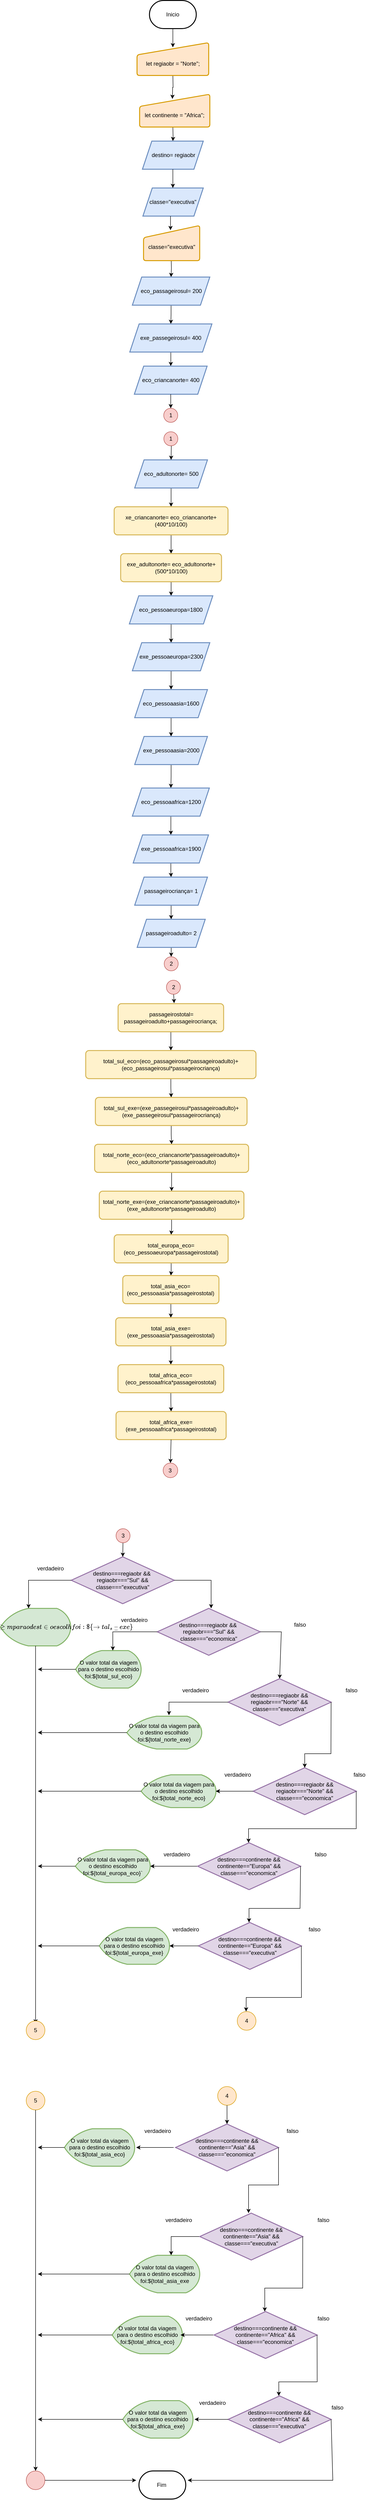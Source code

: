 <mxfile version="24.7.8" pages="2">
  <diagram name="Página-1" id="Q3eSvp01EAHDmlviO-K0">
    <mxGraphModel dx="978" dy="591" grid="1" gridSize="10" guides="1" tooltips="1" connect="1" arrows="1" fold="1" page="1" pageScale="1" pageWidth="827" pageHeight="1169" math="0" shadow="0">
      <root>
        <mxCell id="0" />
        <mxCell id="1" parent="0" />
        <mxCell id="zz0z5hb-NqMB_PEZiXnN-1" value="Inicio" style="strokeWidth=2;html=1;shape=mxgraph.flowchart.terminator;whiteSpace=wrap;" parent="1" vertex="1">
          <mxGeometry x="348.29" y="260" width="100" height="60" as="geometry" />
        </mxCell>
        <mxCell id="zz0z5hb-NqMB_PEZiXnN-4" value="" style="edgeStyle=orthogonalEdgeStyle;rounded=0;orthogonalLoop=1;jettySize=auto;html=1;exitX=0.5;exitY=1;exitDx=0;exitDy=0;" parent="1" edge="1">
          <mxGeometry relative="1" as="geometry">
            <mxPoint x="398.29" y="420" as="sourcePoint" />
            <mxPoint x="397.29" y="470" as="targetPoint" />
          </mxGeometry>
        </mxCell>
        <mxCell id="zz0z5hb-NqMB_PEZiXnN-6" value="" style="edgeStyle=orthogonalEdgeStyle;rounded=0;orthogonalLoop=1;jettySize=auto;html=1;" parent="1" target="zz0z5hb-NqMB_PEZiXnN-5" edge="1">
          <mxGeometry relative="1" as="geometry">
            <mxPoint x="398.29" y="530" as="sourcePoint" />
          </mxGeometry>
        </mxCell>
        <mxCell id="zz0z5hb-NqMB_PEZiXnN-5" value="&amp;nbsp;destino= regiaobr" style="shape=parallelogram;perimeter=parallelogramPerimeter;whiteSpace=wrap;html=1;fixedSize=1;strokeWidth=2;rounded=0;arcSize=12;fillColor=#dae8fc;strokeColor=#6c8ebf;" parent="1" vertex="1">
          <mxGeometry x="333.29" y="560" width="130" height="60" as="geometry" />
        </mxCell>
        <mxCell id="zz0z5hb-NqMB_PEZiXnN-11" value="classe=&quot;executiva&quot;" style="shape=parallelogram;perimeter=parallelogramPerimeter;whiteSpace=wrap;html=1;fixedSize=1;strokeWidth=2;rounded=0;arcSize=12;fillColor=#dae8fc;strokeColor=#6c8ebf;" parent="1" vertex="1">
          <mxGeometry x="334.29" y="660" width="129" height="60" as="geometry" />
        </mxCell>
        <mxCell id="zz0z5hb-NqMB_PEZiXnN-23" value="" style="edgeStyle=orthogonalEdgeStyle;rounded=0;orthogonalLoop=1;jettySize=auto;html=1;" parent="1" target="zz0z5hb-NqMB_PEZiXnN-22" edge="1">
          <mxGeometry relative="1" as="geometry">
            <mxPoint x="394.667" y="810" as="sourcePoint" />
          </mxGeometry>
        </mxCell>
        <mxCell id="zz0z5hb-NqMB_PEZiXnN-15" value="" style="endArrow=classic;html=1;rounded=0;exitX=0.5;exitY=1;exitDx=0;exitDy=0;" parent="1" source="zz0z5hb-NqMB_PEZiXnN-5" edge="1">
          <mxGeometry width="50" height="50" relative="1" as="geometry">
            <mxPoint x="388.29" y="668" as="sourcePoint" />
            <mxPoint x="398.29" y="660" as="targetPoint" />
          </mxGeometry>
        </mxCell>
        <mxCell id="zz0z5hb-NqMB_PEZiXnN-16" value="" style="endArrow=classic;html=1;rounded=0;exitX=0.457;exitY=1;exitDx=0;exitDy=0;exitPerimeter=0;" parent="1" source="zz0z5hb-NqMB_PEZiXnN-11" edge="1">
          <mxGeometry width="50" height="50" relative="1" as="geometry">
            <mxPoint x="383.29" y="770" as="sourcePoint" />
            <mxPoint x="393.29" y="750" as="targetPoint" />
          </mxGeometry>
        </mxCell>
        <mxCell id="zz0z5hb-NqMB_PEZiXnN-21" value="" style="endArrow=classic;html=1;rounded=0;exitX=0.5;exitY=1;exitDx=0;exitDy=0;exitPerimeter=0;entryX=0.5;entryY=0;entryDx=0;entryDy=0;" parent="1" source="zz0z5hb-NqMB_PEZiXnN-1" edge="1">
          <mxGeometry width="50" height="50" relative="1" as="geometry">
            <mxPoint x="373.29" y="300" as="sourcePoint" />
            <mxPoint x="398.29" y="360" as="targetPoint" />
          </mxGeometry>
        </mxCell>
        <mxCell id="zz0z5hb-NqMB_PEZiXnN-25" value="" style="edgeStyle=orthogonalEdgeStyle;rounded=0;orthogonalLoop=1;jettySize=auto;html=1;" parent="1" source="zz0z5hb-NqMB_PEZiXnN-22" target="zz0z5hb-NqMB_PEZiXnN-24" edge="1">
          <mxGeometry relative="1" as="geometry" />
        </mxCell>
        <mxCell id="zz0z5hb-NqMB_PEZiXnN-22" value="eco_passageirosul= 200" style="shape=parallelogram;perimeter=parallelogramPerimeter;whiteSpace=wrap;html=1;fixedSize=1;strokeWidth=2;rounded=0;arcSize=12;fillColor=#dae8fc;strokeColor=#6c8ebf;" parent="1" vertex="1">
          <mxGeometry x="311.74" y="850" width="165.5" height="60" as="geometry" />
        </mxCell>
        <mxCell id="zz0z5hb-NqMB_PEZiXnN-27" value="" style="edgeStyle=orthogonalEdgeStyle;rounded=0;orthogonalLoop=1;jettySize=auto;html=1;" parent="1" source="zz0z5hb-NqMB_PEZiXnN-24" target="zz0z5hb-NqMB_PEZiXnN-26" edge="1">
          <mxGeometry relative="1" as="geometry" />
        </mxCell>
        <mxCell id="zz0z5hb-NqMB_PEZiXnN-24" value="exe_passegeirosul= 400" style="shape=parallelogram;perimeter=parallelogramPerimeter;whiteSpace=wrap;html=1;fixedSize=1;strokeWidth=2;rounded=0;arcSize=12;fillColor=#dae8fc;strokeColor=#6c8ebf;" parent="1" vertex="1">
          <mxGeometry x="306.24" y="950" width="175.5" height="60" as="geometry" />
        </mxCell>
        <mxCell id="zz0z5hb-NqMB_PEZiXnN-26" value="eco_criancanorte= 400" style="shape=parallelogram;perimeter=parallelogramPerimeter;whiteSpace=wrap;html=1;fixedSize=1;strokeWidth=2;rounded=0;arcSize=12;fillColor=#dae8fc;strokeColor=#6c8ebf;" parent="1" vertex="1">
          <mxGeometry x="316" y="1040" width="155.5" height="60" as="geometry" />
        </mxCell>
        <mxCell id="zz0z5hb-NqMB_PEZiXnN-36" value="" style="edgeStyle=orthogonalEdgeStyle;rounded=0;orthogonalLoop=1;jettySize=auto;html=1;" parent="1" source="zz0z5hb-NqMB_PEZiXnN-28" target="zz0z5hb-NqMB_PEZiXnN-35" edge="1">
          <mxGeometry relative="1" as="geometry" />
        </mxCell>
        <mxCell id="zz0z5hb-NqMB_PEZiXnN-28" value="eco_adultonorte= 500" style="shape=parallelogram;perimeter=parallelogramPerimeter;whiteSpace=wrap;html=1;fixedSize=1;strokeWidth=2;rounded=0;arcSize=12;fillColor=#dae8fc;strokeColor=#6c8ebf;" parent="1" vertex="1">
          <mxGeometry x="316.75" y="1240" width="155.5" height="60" as="geometry" />
        </mxCell>
        <mxCell id="zz0z5hb-NqMB_PEZiXnN-38" value="" style="edgeStyle=orthogonalEdgeStyle;rounded=0;orthogonalLoop=1;jettySize=auto;html=1;" parent="1" source="zz0z5hb-NqMB_PEZiXnN-35" target="zz0z5hb-NqMB_PEZiXnN-37" edge="1">
          <mxGeometry relative="1" as="geometry" />
        </mxCell>
        <mxCell id="zz0z5hb-NqMB_PEZiXnN-35" value="xe_criancanorte= eco_criancanorte+(400*10/100)" style="rounded=1;whiteSpace=wrap;html=1;strokeWidth=2;arcSize=12;fillColor=#fff2cc;strokeColor=#d6b656;" parent="1" vertex="1">
          <mxGeometry x="272.88" y="1340" width="243.25" height="60" as="geometry" />
        </mxCell>
        <mxCell id="zz0z5hb-NqMB_PEZiXnN-40" value="" style="edgeStyle=orthogonalEdgeStyle;rounded=0;orthogonalLoop=1;jettySize=auto;html=1;" parent="1" source="zz0z5hb-NqMB_PEZiXnN-37" target="zz0z5hb-NqMB_PEZiXnN-39" edge="1">
          <mxGeometry relative="1" as="geometry" />
        </mxCell>
        <mxCell id="zz0z5hb-NqMB_PEZiXnN-37" value="exe_adultonorte= eco_adultonorte+(500*10/100)" style="rounded=1;whiteSpace=wrap;html=1;fillColor=#fff2cc;strokeColor=#d6b656;strokeWidth=2;arcSize=12;" parent="1" vertex="1">
          <mxGeometry x="286.76" y="1440" width="215.5" height="60" as="geometry" />
        </mxCell>
        <mxCell id="zz0z5hb-NqMB_PEZiXnN-44" value="" style="edgeStyle=orthogonalEdgeStyle;rounded=0;orthogonalLoop=1;jettySize=auto;html=1;" parent="1" source="zz0z5hb-NqMB_PEZiXnN-39" target="zz0z5hb-NqMB_PEZiXnN-43" edge="1">
          <mxGeometry relative="1" as="geometry" />
        </mxCell>
        <mxCell id="zz0z5hb-NqMB_PEZiXnN-39" value="eco_pessoaeuropa=1800" style="shape=parallelogram;perimeter=parallelogramPerimeter;whiteSpace=wrap;html=1;fixedSize=1;rounded=0;strokeWidth=2;arcSize=12;fillColor=#dae8fc;strokeColor=#6c8ebf;" parent="1" vertex="1">
          <mxGeometry x="305.38" y="1530" width="178.25" height="60" as="geometry" />
        </mxCell>
        <mxCell id="zz0z5hb-NqMB_PEZiXnN-46" value="" style="edgeStyle=orthogonalEdgeStyle;rounded=0;orthogonalLoop=1;jettySize=auto;html=1;" parent="1" source="zz0z5hb-NqMB_PEZiXnN-43" target="zz0z5hb-NqMB_PEZiXnN-45" edge="1">
          <mxGeometry relative="1" as="geometry" />
        </mxCell>
        <mxCell id="zz0z5hb-NqMB_PEZiXnN-43" value="exe_pessoaeuropa=2300" style="shape=parallelogram;perimeter=parallelogramPerimeter;whiteSpace=wrap;html=1;fixedSize=1;rounded=0;strokeWidth=2;arcSize=12;fillColor=#dae8fc;strokeColor=#6c8ebf;" parent="1" vertex="1">
          <mxGeometry x="311.75" y="1630" width="165.5" height="60" as="geometry" />
        </mxCell>
        <mxCell id="zz0z5hb-NqMB_PEZiXnN-48" value="" style="edgeStyle=orthogonalEdgeStyle;rounded=0;orthogonalLoop=1;jettySize=auto;html=1;" parent="1" source="zz0z5hb-NqMB_PEZiXnN-45" target="zz0z5hb-NqMB_PEZiXnN-47" edge="1">
          <mxGeometry relative="1" as="geometry" />
        </mxCell>
        <mxCell id="zz0z5hb-NqMB_PEZiXnN-45" value="eco_pessoaasia=1600" style="shape=parallelogram;perimeter=parallelogramPerimeter;whiteSpace=wrap;html=1;fixedSize=1;rounded=0;strokeWidth=2;arcSize=12;fillColor=#dae8fc;strokeColor=#6c8ebf;" parent="1" vertex="1">
          <mxGeometry x="316.76" y="1730" width="155.49" height="60" as="geometry" />
        </mxCell>
        <mxCell id="zz0z5hb-NqMB_PEZiXnN-50" value="" style="edgeStyle=orthogonalEdgeStyle;rounded=0;orthogonalLoop=1;jettySize=auto;html=1;" parent="1" source="zz0z5hb-NqMB_PEZiXnN-47" target="zz0z5hb-NqMB_PEZiXnN-49" edge="1">
          <mxGeometry relative="1" as="geometry" />
        </mxCell>
        <mxCell id="zz0z5hb-NqMB_PEZiXnN-47" value="exe_pessoaasia=2000" style="shape=parallelogram;perimeter=parallelogramPerimeter;whiteSpace=wrap;html=1;fixedSize=1;rounded=0;strokeWidth=2;arcSize=12;fillColor=#dae8fc;strokeColor=#6c8ebf;" parent="1" vertex="1">
          <mxGeometry x="316.75" y="1830" width="155.5" height="60" as="geometry" />
        </mxCell>
        <mxCell id="zz0z5hb-NqMB_PEZiXnN-52" value="" style="edgeStyle=orthogonalEdgeStyle;rounded=0;orthogonalLoop=1;jettySize=auto;html=1;" parent="1" source="zz0z5hb-NqMB_PEZiXnN-49" target="zz0z5hb-NqMB_PEZiXnN-51" edge="1">
          <mxGeometry relative="1" as="geometry" />
        </mxCell>
        <mxCell id="zz0z5hb-NqMB_PEZiXnN-49" value="eco_pessoaafrica=1200" style="shape=parallelogram;perimeter=parallelogramPerimeter;whiteSpace=wrap;html=1;fixedSize=1;rounded=0;strokeWidth=2;arcSize=12;fillColor=#dae8fc;strokeColor=#6c8ebf;" parent="1" vertex="1">
          <mxGeometry x="311.75" y="1940" width="164.5" height="60" as="geometry" />
        </mxCell>
        <mxCell id="zz0z5hb-NqMB_PEZiXnN-54" value="" style="edgeStyle=orthogonalEdgeStyle;rounded=0;orthogonalLoop=1;jettySize=auto;html=1;" parent="1" source="zz0z5hb-NqMB_PEZiXnN-51" target="zz0z5hb-NqMB_PEZiXnN-53" edge="1">
          <mxGeometry relative="1" as="geometry" />
        </mxCell>
        <mxCell id="zz0z5hb-NqMB_PEZiXnN-51" value="exe_pessoaafrica=1900" style="shape=parallelogram;perimeter=parallelogramPerimeter;whiteSpace=wrap;html=1;fixedSize=1;rounded=0;strokeWidth=2;arcSize=12;fillColor=#dae8fc;strokeColor=#6c8ebf;" parent="1" vertex="1">
          <mxGeometry x="313.5" y="2040" width="161" height="60" as="geometry" />
        </mxCell>
        <mxCell id="zz0z5hb-NqMB_PEZiXnN-56" value="" style="edgeStyle=orthogonalEdgeStyle;rounded=0;orthogonalLoop=1;jettySize=auto;html=1;" parent="1" source="zz0z5hb-NqMB_PEZiXnN-53" target="zz0z5hb-NqMB_PEZiXnN-55" edge="1">
          <mxGeometry relative="1" as="geometry" />
        </mxCell>
        <mxCell id="zz0z5hb-NqMB_PEZiXnN-53" value="passageirocriança= 1" style="shape=parallelogram;perimeter=parallelogramPerimeter;whiteSpace=wrap;html=1;fixedSize=1;rounded=0;strokeWidth=2;arcSize=12;fillColor=#dae8fc;strokeColor=#6c8ebf;" parent="1" vertex="1">
          <mxGeometry x="316.75" y="2130" width="155.49" height="60" as="geometry" />
        </mxCell>
        <mxCell id="zz0z5hb-NqMB_PEZiXnN-60" value="" style="edgeStyle=orthogonalEdgeStyle;rounded=0;orthogonalLoop=1;jettySize=auto;html=1;" parent="1" source="zz0z5hb-NqMB_PEZiXnN-55" edge="1">
          <mxGeometry relative="1" as="geometry">
            <mxPoint x="394" y="2300" as="targetPoint" />
          </mxGeometry>
        </mxCell>
        <mxCell id="zz0z5hb-NqMB_PEZiXnN-55" value="passageiroadulto= 2" style="shape=parallelogram;perimeter=parallelogramPerimeter;whiteSpace=wrap;html=1;fixedSize=1;rounded=0;strokeWidth=2;arcSize=12;fillColor=#dae8fc;strokeColor=#6c8ebf;" parent="1" vertex="1">
          <mxGeometry x="322" y="2220" width="145.51" height="60" as="geometry" />
        </mxCell>
        <mxCell id="zz0z5hb-NqMB_PEZiXnN-64" value="" style="edgeStyle=orthogonalEdgeStyle;rounded=0;orthogonalLoop=1;jettySize=auto;html=1;" parent="1" source="zz0z5hb-NqMB_PEZiXnN-59" target="zz0z5hb-NqMB_PEZiXnN-63" edge="1">
          <mxGeometry relative="1" as="geometry" />
        </mxCell>
        <mxCell id="zz0z5hb-NqMB_PEZiXnN-59" value="&amp;nbsp;passageirostotal= passageiroadulto+passageirocriança;" style="rounded=1;whiteSpace=wrap;html=1;strokeWidth=2;arcSize=12;fillColor=#fff2cc;strokeColor=#d6b656;" parent="1" vertex="1">
          <mxGeometry x="281.26" y="2400" width="225.49" height="60" as="geometry" />
        </mxCell>
        <mxCell id="zz0z5hb-NqMB_PEZiXnN-66" value="" style="edgeStyle=orthogonalEdgeStyle;rounded=0;orthogonalLoop=1;jettySize=auto;html=1;" parent="1" source="zz0z5hb-NqMB_PEZiXnN-63" target="zz0z5hb-NqMB_PEZiXnN-65" edge="1">
          <mxGeometry relative="1" as="geometry" />
        </mxCell>
        <mxCell id="zz0z5hb-NqMB_PEZiXnN-63" value="total_sul_eco=(eco_passageirosul*passageiroadulto)+(eco_passageirosul*passageirocriança)" style="rounded=1;whiteSpace=wrap;html=1;fillColor=#fff2cc;strokeColor=#d6b656;strokeWidth=2;arcSize=12;" parent="1" vertex="1">
          <mxGeometry x="212.12" y="2500" width="363.76" height="60" as="geometry" />
        </mxCell>
        <mxCell id="zz0z5hb-NqMB_PEZiXnN-68" value="" style="edgeStyle=orthogonalEdgeStyle;rounded=0;orthogonalLoop=1;jettySize=auto;html=1;" parent="1" source="zz0z5hb-NqMB_PEZiXnN-65" target="zz0z5hb-NqMB_PEZiXnN-67" edge="1">
          <mxGeometry relative="1" as="geometry" />
        </mxCell>
        <mxCell id="zz0z5hb-NqMB_PEZiXnN-65" value="total_sul_exe=(exe_passegeirosul*passageiroadulto)+(exe_passegeirosul*passageirocriança)" style="rounded=1;whiteSpace=wrap;html=1;fillColor=#fff2cc;strokeColor=#d6b656;strokeWidth=2;arcSize=12;" parent="1" vertex="1">
          <mxGeometry x="232.75" y="2600" width="324.01" height="60" as="geometry" />
        </mxCell>
        <mxCell id="zz0z5hb-NqMB_PEZiXnN-70" value="" style="edgeStyle=orthogonalEdgeStyle;rounded=0;orthogonalLoop=1;jettySize=auto;html=1;" parent="1" source="zz0z5hb-NqMB_PEZiXnN-67" target="zz0z5hb-NqMB_PEZiXnN-69" edge="1">
          <mxGeometry relative="1" as="geometry" />
        </mxCell>
        <mxCell id="zz0z5hb-NqMB_PEZiXnN-67" value="total_norte_eco=(eco_criancanorte*passageiroadulto)+(eco_adultonorte*passageiroadulto)" style="rounded=1;whiteSpace=wrap;html=1;fillColor=#fff2cc;strokeColor=#d6b656;strokeWidth=2;arcSize=12;" parent="1" vertex="1">
          <mxGeometry x="231.13" y="2700" width="329.01" height="60" as="geometry" />
        </mxCell>
        <mxCell id="zz0z5hb-NqMB_PEZiXnN-72" value="" style="edgeStyle=orthogonalEdgeStyle;rounded=0;orthogonalLoop=1;jettySize=auto;html=1;" parent="1" source="zz0z5hb-NqMB_PEZiXnN-69" target="zz0z5hb-NqMB_PEZiXnN-71" edge="1">
          <mxGeometry relative="1" as="geometry" />
        </mxCell>
        <mxCell id="zz0z5hb-NqMB_PEZiXnN-69" value="total_norte_exe=(exe_criancanorte*passageiroadulto)+(exe_adultonorte*passageiroadulto)" style="rounded=1;whiteSpace=wrap;html=1;fillColor=#fff2cc;strokeColor=#d6b656;strokeWidth=2;arcSize=12;" parent="1" vertex="1">
          <mxGeometry x="241.13" y="2800" width="309.01" height="60" as="geometry" />
        </mxCell>
        <mxCell id="zz0z5hb-NqMB_PEZiXnN-74" value="" style="edgeStyle=orthogonalEdgeStyle;rounded=0;orthogonalLoop=1;jettySize=auto;html=1;" parent="1" source="zz0z5hb-NqMB_PEZiXnN-71" target="zz0z5hb-NqMB_PEZiXnN-73" edge="1">
          <mxGeometry relative="1" as="geometry" />
        </mxCell>
        <mxCell id="zz0z5hb-NqMB_PEZiXnN-71" value="total_europa_eco=(eco_pessoaeuropa*passageirostotal)" style="rounded=1;whiteSpace=wrap;html=1;fillColor=#fff2cc;strokeColor=#d6b656;strokeWidth=2;arcSize=12;" parent="1" vertex="1">
          <mxGeometry x="272.88" y="2893" width="243.49" height="60" as="geometry" />
        </mxCell>
        <mxCell id="zz0z5hb-NqMB_PEZiXnN-76" value="" style="edgeStyle=orthogonalEdgeStyle;rounded=0;orthogonalLoop=1;jettySize=auto;html=1;" parent="1" source="zz0z5hb-NqMB_PEZiXnN-73" target="zz0z5hb-NqMB_PEZiXnN-75" edge="1">
          <mxGeometry relative="1" as="geometry" />
        </mxCell>
        <mxCell id="zz0z5hb-NqMB_PEZiXnN-73" value="total_asia_eco=(eco_pessoaasia*passageirostotal)" style="rounded=1;whiteSpace=wrap;html=1;fillColor=#fff2cc;strokeColor=#d6b656;strokeWidth=2;arcSize=12;" parent="1" vertex="1">
          <mxGeometry x="291.25" y="2980" width="205.49" height="60" as="geometry" />
        </mxCell>
        <mxCell id="zz0z5hb-NqMB_PEZiXnN-78" value="" style="edgeStyle=orthogonalEdgeStyle;rounded=0;orthogonalLoop=1;jettySize=auto;html=1;" parent="1" source="zz0z5hb-NqMB_PEZiXnN-75" target="zz0z5hb-NqMB_PEZiXnN-77" edge="1">
          <mxGeometry relative="1" as="geometry" />
        </mxCell>
        <mxCell id="zz0z5hb-NqMB_PEZiXnN-75" value="total_asia_exe=(exe_pessoaasia*passageirostotal)" style="rounded=1;whiteSpace=wrap;html=1;fillColor=#fff2cc;strokeColor=#d6b656;strokeWidth=2;arcSize=12;" parent="1" vertex="1">
          <mxGeometry x="276.24" y="3070" width="235.51" height="60" as="geometry" />
        </mxCell>
        <mxCell id="zz0z5hb-NqMB_PEZiXnN-80" value="" style="edgeStyle=orthogonalEdgeStyle;rounded=0;orthogonalLoop=1;jettySize=auto;html=1;" parent="1" source="zz0z5hb-NqMB_PEZiXnN-77" target="zz0z5hb-NqMB_PEZiXnN-79" edge="1">
          <mxGeometry relative="1" as="geometry" />
        </mxCell>
        <mxCell id="zz0z5hb-NqMB_PEZiXnN-77" value="total_africa_eco=(eco_pessoaafrica*passageirostotal)" style="rounded=1;whiteSpace=wrap;html=1;fillColor=#fff2cc;strokeColor=#d6b656;strokeWidth=2;arcSize=12;" parent="1" vertex="1">
          <mxGeometry x="280.99" y="3170" width="226.01" height="60" as="geometry" />
        </mxCell>
        <mxCell id="zz0z5hb-NqMB_PEZiXnN-79" value="total_africa_exe=(exe_pessoaafrica*passageirostotal)" style="rounded=1;whiteSpace=wrap;html=1;fillColor=#fff2cc;strokeColor=#d6b656;strokeWidth=2;arcSize=12;" parent="1" vertex="1">
          <mxGeometry x="276.87" y="3270" width="235.25" height="60" as="geometry" />
        </mxCell>
        <mxCell id="zz0z5hb-NqMB_PEZiXnN-81" value="destino===regiaobr &amp;amp;&amp;amp;&amp;nbsp; regiaobr===&quot;Sul&quot; &amp;amp;&amp;amp; classe===&quot;executiva&quot;" style="strokeWidth=2;html=1;shape=mxgraph.flowchart.decision;whiteSpace=wrap;fillColor=#e1d5e7;strokeColor=#9673a6;" parent="1" vertex="1">
          <mxGeometry x="181.24" y="3580" width="220" height="100" as="geometry" />
        </mxCell>
        <mxCell id="zz0z5hb-NqMB_PEZiXnN-84" value="destino===regiaobr &amp;amp;&amp;amp;&amp;nbsp; regiaobr===&quot;Sul&quot; &amp;amp;&amp;amp; classe===&quot;economica&quot;" style="strokeWidth=2;html=1;shape=mxgraph.flowchart.decision;whiteSpace=wrap;fillColor=#e1d5e7;strokeColor=#9673a6;" parent="1" vertex="1">
          <mxGeometry x="365" y="3690" width="220" height="100" as="geometry" />
        </mxCell>
        <mxCell id="zz0z5hb-NqMB_PEZiXnN-88" value="destino===continente &amp;amp;&amp;amp; continente==&quot;Europa&quot; &amp;amp;&amp;amp; classe===&quot;economica&quot;" style="strokeWidth=2;html=1;shape=mxgraph.flowchart.decision;whiteSpace=wrap;fillColor=#e1d5e7;strokeColor=#9673a6;shadow=0;" parent="1" vertex="1">
          <mxGeometry x="451.13" y="4190" width="220" height="100" as="geometry" />
        </mxCell>
        <mxCell id="zz0z5hb-NqMB_PEZiXnN-89" value="destino===continente &amp;amp;&amp;amp; continente==&quot;Europa&quot; &amp;amp;&amp;amp; classe===&quot;executiva&quot;" style="strokeWidth=2;html=1;shape=mxgraph.flowchart.decision;whiteSpace=wrap;fillColor=#e1d5e7;strokeColor=#9673a6;" parent="1" vertex="1">
          <mxGeometry x="452.75" y="4360" width="220" height="100" as="geometry" />
        </mxCell>
        <mxCell id="zz0z5hb-NqMB_PEZiXnN-90" value="destino===continente &amp;amp;&amp;amp; continente==&quot;Asia&quot; &amp;amp;&amp;amp; classe===&quot;executiva&quot;" style="strokeWidth=2;html=1;shape=mxgraph.flowchart.decision;whiteSpace=wrap;fillColor=#e1d5e7;strokeColor=#9673a6;" parent="1" vertex="1">
          <mxGeometry x="455.75" y="4980" width="220" height="100" as="geometry" />
        </mxCell>
        <mxCell id="zz0z5hb-NqMB_PEZiXnN-93" value="destino===continente &amp;amp;&amp;amp; continente==&quot;Africa&quot; &amp;amp;&amp;amp; classe===&quot;executiva&quot;" style="strokeWidth=2;html=1;shape=mxgraph.flowchart.decision;whiteSpace=wrap;fillColor=#e1d5e7;strokeColor=#9673a6;" parent="1" vertex="1">
          <mxGeometry x="516.37" y="5370" width="220" height="100" as="geometry" />
        </mxCell>
        <mxCell id="zz0z5hb-NqMB_PEZiXnN-94" value="destino===continente &amp;amp;&amp;amp; continente==&quot;Africa&quot; &amp;amp;&amp;amp; classe===&quot;economica&quot;" style="strokeWidth=2;html=1;shape=mxgraph.flowchart.decision;whiteSpace=wrap;fillColor=#e1d5e7;strokeColor=#9673a6;" parent="1" vertex="1">
          <mxGeometry x="486.36" y="5190" width="220" height="100" as="geometry" />
        </mxCell>
        <mxCell id="zz0z5hb-NqMB_PEZiXnN-96" value="2" style="ellipse;whiteSpace=wrap;html=1;aspect=fixed;fillColor=#f8cecc;strokeColor=#b85450;" parent="1" vertex="1">
          <mxGeometry x="379.76" y="2300" width="30" height="30" as="geometry" />
        </mxCell>
        <mxCell id="zz0z5hb-NqMB_PEZiXnN-97" value="" style="endArrow=classic;html=1;rounded=0;exitX=0.5;exitY=1;exitDx=0;exitDy=0;entryX=0.5;entryY=0;entryDx=0;entryDy=0;" parent="1" source="zz0z5hb-NqMB_PEZiXnN-79" target="zz0z5hb-NqMB_PEZiXnN-99" edge="1">
          <mxGeometry width="50" height="50" relative="1" as="geometry">
            <mxPoint x="540" y="3500" as="sourcePoint" />
            <mxPoint x="400" y="3380" as="targetPoint" />
          </mxGeometry>
        </mxCell>
        <mxCell id="zz0z5hb-NqMB_PEZiXnN-99" value="3" style="ellipse;whiteSpace=wrap;html=1;aspect=fixed;fillColor=#f8cecc;strokeColor=#b85450;" parent="1" vertex="1">
          <mxGeometry x="377.49" y="3380" width="31.26" height="31.26" as="geometry" />
        </mxCell>
        <mxCell id="zz0z5hb-NqMB_PEZiXnN-100" value="" style="endArrow=classic;html=1;rounded=0;entryX=0.531;entryY=-0.017;entryDx=0;entryDy=0;entryPerimeter=0;" parent="1" target="zz0z5hb-NqMB_PEZiXnN-59" edge="1">
          <mxGeometry width="50" height="50" relative="1" as="geometry">
            <mxPoint x="400" y="2380" as="sourcePoint" />
            <mxPoint x="590" y="2550" as="targetPoint" />
          </mxGeometry>
        </mxCell>
        <mxCell id="zz0z5hb-NqMB_PEZiXnN-101" value="2" style="ellipse;whiteSpace=wrap;html=1;aspect=fixed;fillColor=#f8cecc;strokeColor=#b85450;" parent="1" vertex="1">
          <mxGeometry x="384.5" y="2350" width="30" height="30" as="geometry" />
        </mxCell>
        <mxCell id="zz0z5hb-NqMB_PEZiXnN-102" value="" style="endArrow=classic;html=1;rounded=0;entryX=0.5;entryY=0;entryDx=0;entryDy=0;entryPerimeter=0;" parent="1" source="zz0z5hb-NqMB_PEZiXnN-103" edge="1" target="zz0z5hb-NqMB_PEZiXnN-81">
          <mxGeometry width="50" height="50" relative="1" as="geometry">
            <mxPoint x="400" y="3550" as="sourcePoint" />
            <mxPoint x="155" y="3590" as="targetPoint" />
            <Array as="points" />
          </mxGeometry>
        </mxCell>
        <mxCell id="zz0z5hb-NqMB_PEZiXnN-103" value="3" style="ellipse;whiteSpace=wrap;html=1;aspect=fixed;fillColor=#f8cecc;strokeColor=#b85450;" parent="1" vertex="1">
          <mxGeometry x="276.87" y="3520" width="30" height="30" as="geometry" />
        </mxCell>
        <mxCell id="zz0z5hb-NqMB_PEZiXnN-104" value="O valor total da viagem para o destino escolhido foi:${total_sul_eco}" style="strokeWidth=2;html=1;shape=mxgraph.flowchart.display;whiteSpace=wrap;fillColor=#d5e8d4;strokeColor=#82b366;" parent="1" vertex="1">
          <mxGeometry x="190.64" y="3780" width="139.86" height="80" as="geometry" />
        </mxCell>
        <mxCell id="zz0z5hb-NqMB_PEZiXnN-120" value="`O valor total da viagem para o destino escolhido foi:${total_sul_exe}`" style="strokeWidth=2;html=1;shape=mxgraph.flowchart.display;whiteSpace=wrap;fillColor=#d5e8d4;strokeColor=#82b366;" parent="1" vertex="1">
          <mxGeometry x="30" y="3690" width="150" height="80" as="geometry" />
        </mxCell>
        <mxCell id="zz0z5hb-NqMB_PEZiXnN-124" value="O valor total da viagem para o destino escolhido foi:${total_norte_exe}" style="strokeWidth=2;html=1;shape=mxgraph.flowchart.display;whiteSpace=wrap;fillColor=#d5e8d4;strokeColor=#82b366;" parent="1" vertex="1">
          <mxGeometry x="300" y="3920" width="160" height="70" as="geometry" />
        </mxCell>
        <mxCell id="zz0z5hb-NqMB_PEZiXnN-125" value="O valor total da viagem para o destino escolhido foi:${total_europa_exe}" style="strokeWidth=2;html=1;shape=mxgraph.flowchart.display;whiteSpace=wrap;fillColor=#d5e8d4;strokeColor=#82b366;" parent="1" vertex="1">
          <mxGeometry x="241.13" y="4370.75" width="150" height="78.5" as="geometry" />
        </mxCell>
        <mxCell id="zz0z5hb-NqMB_PEZiXnN-126" value="O valor total da viagem para o destino escolhido foi:${total_africa_eco}" style="strokeWidth=2;html=1;shape=mxgraph.flowchart.display;whiteSpace=wrap;fillColor=#d5e8d4;strokeColor=#82b366;" parent="1" vertex="1">
          <mxGeometry x="268.62" y="5200" width="150" height="80" as="geometry" />
        </mxCell>
        <mxCell id="zz0z5hb-NqMB_PEZiXnN-137" value="Fim&amp;nbsp;" style="strokeWidth=2;html=1;shape=mxgraph.flowchart.terminator;whiteSpace=wrap;" parent="1" vertex="1">
          <mxGeometry x="325.87" y="5530" width="100" height="60" as="geometry" />
        </mxCell>
        <mxCell id="zz0z5hb-NqMB_PEZiXnN-140" value="" style="endArrow=classic;html=1;rounded=0;entryX=0.5;entryY=0;entryDx=0;entryDy=0;" parent="1" target="zz0z5hb-NqMB_PEZiXnN-28" edge="1">
          <mxGeometry width="50" height="50" relative="1" as="geometry">
            <mxPoint x="395" y="1210" as="sourcePoint" />
            <mxPoint x="590" y="950" as="targetPoint" />
          </mxGeometry>
        </mxCell>
        <mxCell id="zz0z5hb-NqMB_PEZiXnN-141" value="1" style="ellipse;whiteSpace=wrap;html=1;aspect=fixed;fillColor=#f8cecc;strokeColor=#b85450;" parent="1" vertex="1">
          <mxGeometry x="379" y="1180" width="30" height="30" as="geometry" />
        </mxCell>
        <mxCell id="zz0z5hb-NqMB_PEZiXnN-142" value="1" style="ellipse;whiteSpace=wrap;html=1;aspect=fixed;fillColor=#f8cecc;strokeColor=#b85450;" parent="1" vertex="1">
          <mxGeometry x="378.75" y="1130" width="30" height="30" as="geometry" />
        </mxCell>
        <mxCell id="zz0z5hb-NqMB_PEZiXnN-143" value="" style="endArrow=classic;html=1;rounded=0;exitX=0.5;exitY=1;exitDx=0;exitDy=0;entryX=0.5;entryY=0;entryDx=0;entryDy=0;" parent="1" source="zz0z5hb-NqMB_PEZiXnN-26" target="zz0z5hb-NqMB_PEZiXnN-142" edge="1">
          <mxGeometry width="50" height="50" relative="1" as="geometry">
            <mxPoint x="540" y="1000" as="sourcePoint" />
            <mxPoint x="590" y="950" as="targetPoint" />
          </mxGeometry>
        </mxCell>
        <mxCell id="3qxENUYv7FF5Vvum6vAj-2" value="" style="endArrow=classic;html=1;rounded=0;exitX=0;exitY=0.5;exitDx=0;exitDy=0;exitPerimeter=0;" edge="1" parent="1" source="zz0z5hb-NqMB_PEZiXnN-81">
          <mxGeometry width="50" height="50" relative="1" as="geometry">
            <mxPoint x="390" y="3660" as="sourcePoint" />
            <mxPoint x="90" y="3690" as="targetPoint" />
            <Array as="points">
              <mxPoint x="90" y="3630" />
            </Array>
          </mxGeometry>
        </mxCell>
        <mxCell id="3qxENUYv7FF5Vvum6vAj-3" value="" style="endArrow=classic;html=1;rounded=0;exitX=1;exitY=0.5;exitDx=0;exitDy=0;exitPerimeter=0;entryX=0.523;entryY=0;entryDx=0;entryDy=0;entryPerimeter=0;" edge="1" parent="1" source="zz0z5hb-NqMB_PEZiXnN-81" target="zz0z5hb-NqMB_PEZiXnN-84">
          <mxGeometry width="50" height="50" relative="1" as="geometry">
            <mxPoint x="390" y="3660" as="sourcePoint" />
            <mxPoint x="470" y="3690" as="targetPoint" />
            <Array as="points">
              <mxPoint x="480" y="3630" />
            </Array>
          </mxGeometry>
        </mxCell>
        <mxCell id="3qxENUYv7FF5Vvum6vAj-4" value="" style="endArrow=classic;html=1;rounded=0;exitX=0;exitY=0.5;exitDx=0;exitDy=0;exitPerimeter=0;" edge="1" parent="1" source="zz0z5hb-NqMB_PEZiXnN-84">
          <mxGeometry width="50" height="50" relative="1" as="geometry">
            <mxPoint x="390" y="3840" as="sourcePoint" />
            <mxPoint x="270" y="3780" as="targetPoint" />
            <Array as="points">
              <mxPoint x="270" y="3740" />
            </Array>
          </mxGeometry>
        </mxCell>
        <mxCell id="3qxENUYv7FF5Vvum6vAj-5" value="" style="endArrow=classic;html=1;rounded=0;exitX=1;exitY=0.5;exitDx=0;exitDy=0;exitPerimeter=0;entryX=0.5;entryY=0;entryDx=0;entryDy=0;entryPerimeter=0;" edge="1" parent="1" source="zz0z5hb-NqMB_PEZiXnN-84" target="3qxENUYv7FF5Vvum6vAj-8">
          <mxGeometry width="50" height="50" relative="1" as="geometry">
            <mxPoint x="390" y="3840" as="sourcePoint" />
            <mxPoint x="630" y="3820" as="targetPoint" />
            <Array as="points">
              <mxPoint x="630" y="3740" />
            </Array>
          </mxGeometry>
        </mxCell>
        <mxCell id="3qxENUYv7FF5Vvum6vAj-8" value="destino===regiaobr &amp;amp;&amp;amp; regiaobr===&quot;Norte&quot; &amp;amp;&amp;amp; classe===&quot;executiva&quot;" style="strokeWidth=2;html=1;shape=mxgraph.flowchart.decision;whiteSpace=wrap;fillColor=#e1d5e7;strokeColor=#9673a6;" vertex="1" parent="1">
          <mxGeometry x="516.37" y="3840" width="220" height="100" as="geometry" />
        </mxCell>
        <mxCell id="3qxENUYv7FF5Vvum6vAj-9" value="O valor total da viagem para o destino escolhido foi:${total_norte_eco}" style="strokeWidth=2;html=1;shape=mxgraph.flowchart.display;whiteSpace=wrap;fillColor=#d5e8d4;strokeColor=#82b366;" vertex="1" parent="1">
          <mxGeometry x="330.5" y="4045" width="160" height="70" as="geometry" />
        </mxCell>
        <mxCell id="3qxENUYv7FF5Vvum6vAj-10" value="" style="endArrow=classic;html=1;rounded=0;exitX=0;exitY=0.5;exitDx=0;exitDy=0;exitPerimeter=0;" edge="1" parent="1" source="3qxENUYv7FF5Vvum6vAj-8">
          <mxGeometry width="50" height="50" relative="1" as="geometry">
            <mxPoint x="390" y="3890" as="sourcePoint" />
            <mxPoint x="390" y="3918" as="targetPoint" />
            <Array as="points">
              <mxPoint x="390" y="3890" />
            </Array>
          </mxGeometry>
        </mxCell>
        <mxCell id="3qxENUYv7FF5Vvum6vAj-11" value="destino===regiaobr &amp;amp;&amp;amp; regiaobr===&quot;Norte&quot; &amp;amp;&amp;amp; classe===&quot;economica&quot;" style="strokeWidth=2;html=1;shape=mxgraph.flowchart.decision;whiteSpace=wrap;fillColor=#e1d5e7;strokeColor=#9673a6;" vertex="1" parent="1">
          <mxGeometry x="570" y="4030" width="220" height="100" as="geometry" />
        </mxCell>
        <mxCell id="3qxENUYv7FF5Vvum6vAj-12" value="" style="endArrow=classic;html=1;rounded=0;exitX=1;exitY=0.5;exitDx=0;exitDy=0;exitPerimeter=0;" edge="1" parent="1" source="3qxENUYv7FF5Vvum6vAj-8">
          <mxGeometry width="50" height="50" relative="1" as="geometry">
            <mxPoint x="390" y="4050" as="sourcePoint" />
            <mxPoint x="680" y="4030" as="targetPoint" />
            <Array as="points">
              <mxPoint x="736" y="4000" />
              <mxPoint x="680" y="4000" />
            </Array>
          </mxGeometry>
        </mxCell>
        <mxCell id="3qxENUYv7FF5Vvum6vAj-13" value="" style="endArrow=classic;html=1;rounded=0;exitX=0;exitY=0.5;exitDx=0;exitDy=0;exitPerimeter=0;" edge="1" parent="1" source="3qxENUYv7FF5Vvum6vAj-11">
          <mxGeometry width="50" height="50" relative="1" as="geometry">
            <mxPoint x="390" y="4230" as="sourcePoint" />
            <mxPoint x="490" y="4080" as="targetPoint" />
          </mxGeometry>
        </mxCell>
        <mxCell id="3qxENUYv7FF5Vvum6vAj-15" value="" style="endArrow=classic;html=1;rounded=0;exitX=1;exitY=0.5;exitDx=0;exitDy=0;exitPerimeter=0;" edge="1" parent="1" source="3qxENUYv7FF5Vvum6vAj-11">
          <mxGeometry width="50" height="50" relative="1" as="geometry">
            <mxPoint x="390" y="4230" as="sourcePoint" />
            <mxPoint x="560" y="4190" as="targetPoint" />
            <Array as="points">
              <mxPoint x="790" y="4160" />
              <mxPoint x="560" y="4160" />
            </Array>
          </mxGeometry>
        </mxCell>
        <mxCell id="3qxENUYv7FF5Vvum6vAj-17" value="O valor total da viagem para o destino escolhido foi:${total_europa_eco}`" style="strokeWidth=2;html=1;shape=mxgraph.flowchart.display;whiteSpace=wrap;fillColor=#d5e8d4;strokeColor=#82b366;" vertex="1" parent="1">
          <mxGeometry x="190" y="4205" width="160" height="70" as="geometry" />
        </mxCell>
        <mxCell id="3qxENUYv7FF5Vvum6vAj-18" value="" style="endArrow=classic;html=1;rounded=0;entryX=1;entryY=0.5;entryDx=0;entryDy=0;entryPerimeter=0;" edge="1" parent="1" target="3qxENUYv7FF5Vvum6vAj-17">
          <mxGeometry width="50" height="50" relative="1" as="geometry">
            <mxPoint x="450" y="4240" as="sourcePoint" />
            <mxPoint x="440" y="4020" as="targetPoint" />
          </mxGeometry>
        </mxCell>
        <mxCell id="3qxENUYv7FF5Vvum6vAj-19" value="" style="endArrow=classic;html=1;rounded=0;exitX=1;exitY=0.5;exitDx=0;exitDy=0;exitPerimeter=0;" edge="1" parent="1" source="zz0z5hb-NqMB_PEZiXnN-88">
          <mxGeometry width="50" height="50" relative="1" as="geometry">
            <mxPoint x="550" y="4340" as="sourcePoint" />
            <mxPoint x="561" y="4360" as="targetPoint" />
            <Array as="points">
              <mxPoint x="670" y="4330" />
              <mxPoint x="561" y="4330" />
            </Array>
          </mxGeometry>
        </mxCell>
        <mxCell id="3qxENUYv7FF5Vvum6vAj-20" value="" style="endArrow=classic;html=1;rounded=0;exitX=0;exitY=0.5;exitDx=0;exitDy=0;exitPerimeter=0;entryX=1;entryY=0.5;entryDx=0;entryDy=0;entryPerimeter=0;" edge="1" parent="1" source="zz0z5hb-NqMB_PEZiXnN-89" target="zz0z5hb-NqMB_PEZiXnN-125">
          <mxGeometry width="50" height="50" relative="1" as="geometry">
            <mxPoint x="390" y="4430" as="sourcePoint" />
            <mxPoint x="440" y="4380" as="targetPoint" />
          </mxGeometry>
        </mxCell>
        <mxCell id="3qxENUYv7FF5Vvum6vAj-21" value="" style="endArrow=classic;html=1;rounded=0;exitX=1;exitY=0.5;exitDx=0;exitDy=0;exitPerimeter=0;entryX=0.5;entryY=0;entryDx=0;entryDy=0;entryPerimeter=0;" edge="1" parent="1" source="zz0z5hb-NqMB_PEZiXnN-89">
          <mxGeometry width="50" height="50" relative="1" as="geometry">
            <mxPoint x="390" y="4580" as="sourcePoint" />
            <mxPoint x="554.76" y="4550.0" as="targetPoint" />
            <Array as="points">
              <mxPoint x="673" y="4520" />
              <mxPoint x="555" y="4520" />
            </Array>
          </mxGeometry>
        </mxCell>
        <mxCell id="3qxENUYv7FF5Vvum6vAj-26" value="" style="endArrow=classic;html=1;rounded=0;" edge="1" parent="1">
          <mxGeometry width="50" height="50" relative="1" as="geometry">
            <mxPoint x="454.62" y="5030" as="sourcePoint" />
            <mxPoint x="394.62" y="5070" as="targetPoint" />
            <Array as="points">
              <mxPoint x="394.62" y="5030" />
            </Array>
          </mxGeometry>
        </mxCell>
        <mxCell id="3qxENUYv7FF5Vvum6vAj-27" value="O valor total da viagem para o destino escolhido foi:${total_asia_exe" style="strokeWidth=2;html=1;shape=mxgraph.flowchart.display;whiteSpace=wrap;fillColor=#d5e8d4;strokeColor=#82b366;" vertex="1" parent="1">
          <mxGeometry x="305.75" y="5070" width="150" height="80" as="geometry" />
        </mxCell>
        <mxCell id="3qxENUYv7FF5Vvum6vAj-28" value="" style="endArrow=classic;html=1;rounded=0;exitX=1;exitY=0.5;exitDx=0;exitDy=0;exitPerimeter=0;" edge="1" parent="1" source="zz0z5hb-NqMB_PEZiXnN-90">
          <mxGeometry width="50" height="50" relative="1" as="geometry">
            <mxPoint x="394.62" y="5170" as="sourcePoint" />
            <mxPoint x="594.62" y="5190" as="targetPoint" />
            <Array as="points">
              <mxPoint x="675.62" y="5140" />
              <mxPoint x="594.62" y="5140" />
            </Array>
          </mxGeometry>
        </mxCell>
        <mxCell id="3qxENUYv7FF5Vvum6vAj-29" value="" style="endArrow=classic;html=1;rounded=0;" edge="1" parent="1">
          <mxGeometry width="50" height="50" relative="1" as="geometry">
            <mxPoint x="484.62" y="5240" as="sourcePoint" />
            <mxPoint x="414.62" y="5240" as="targetPoint" />
          </mxGeometry>
        </mxCell>
        <mxCell id="3qxENUYv7FF5Vvum6vAj-30" value="" style="endArrow=classic;html=1;rounded=0;exitX=1;exitY=0.5;exitDx=0;exitDy=0;exitPerimeter=0;" edge="1" parent="1" source="zz0z5hb-NqMB_PEZiXnN-94">
          <mxGeometry width="50" height="50" relative="1" as="geometry">
            <mxPoint x="394.62" y="5280" as="sourcePoint" />
            <mxPoint x="624.62" y="5370" as="targetPoint" />
            <Array as="points">
              <mxPoint x="706.62" y="5340" />
              <mxPoint x="624.62" y="5340" />
            </Array>
          </mxGeometry>
        </mxCell>
        <mxCell id="3qxENUYv7FF5Vvum6vAj-31" value="O valor total da viagem para o destino escolhido foi:${total_africa_exe}" style="strokeWidth=2;html=1;shape=mxgraph.flowchart.display;whiteSpace=wrap;fillColor=#d5e8d4;strokeColor=#82b366;" vertex="1" parent="1">
          <mxGeometry x="291.38" y="5380" width="150" height="80" as="geometry" />
        </mxCell>
        <mxCell id="3qxENUYv7FF5Vvum6vAj-32" value="" style="endArrow=classic;html=1;rounded=0;exitX=0;exitY=0.5;exitDx=0;exitDy=0;exitPerimeter=0;" edge="1" parent="1" source="zz0z5hb-NqMB_PEZiXnN-93">
          <mxGeometry width="50" height="50" relative="1" as="geometry">
            <mxPoint x="394.62" y="5300" as="sourcePoint" />
            <mxPoint x="444.62" y="5420" as="targetPoint" />
          </mxGeometry>
        </mxCell>
        <mxCell id="3qxENUYv7FF5Vvum6vAj-33" value="" style="endArrow=classic;html=1;rounded=0;exitX=0.5;exitY=1;exitDx=0;exitDy=0;exitPerimeter=0;" edge="1" parent="1" source="zz0z5hb-NqMB_PEZiXnN-120">
          <mxGeometry width="50" height="50" relative="1" as="geometry">
            <mxPoint x="390" y="3920" as="sourcePoint" />
            <mxPoint x="105" y="4575.556" as="targetPoint" />
          </mxGeometry>
        </mxCell>
        <mxCell id="3qxENUYv7FF5Vvum6vAj-34" value="" style="endArrow=classic;html=1;rounded=0;exitX=0;exitY=0.5;exitDx=0;exitDy=0;exitPerimeter=0;" edge="1" parent="1" source="zz0z5hb-NqMB_PEZiXnN-104">
          <mxGeometry width="50" height="50" relative="1" as="geometry">
            <mxPoint x="410" y="3900" as="sourcePoint" />
            <mxPoint x="110" y="3820" as="targetPoint" />
          </mxGeometry>
        </mxCell>
        <mxCell id="3qxENUYv7FF5Vvum6vAj-35" value="" style="endArrow=classic;html=1;rounded=0;exitX=0;exitY=0.5;exitDx=0;exitDy=0;exitPerimeter=0;" edge="1" parent="1" source="zz0z5hb-NqMB_PEZiXnN-124">
          <mxGeometry width="50" height="50" relative="1" as="geometry">
            <mxPoint x="230" y="4000" as="sourcePoint" />
            <mxPoint x="110" y="3955" as="targetPoint" />
          </mxGeometry>
        </mxCell>
        <mxCell id="3qxENUYv7FF5Vvum6vAj-36" value="" style="endArrow=classic;html=1;rounded=0;exitX=0;exitY=0.5;exitDx=0;exitDy=0;exitPerimeter=0;" edge="1" parent="1" source="3qxENUYv7FF5Vvum6vAj-9">
          <mxGeometry width="50" height="50" relative="1" as="geometry">
            <mxPoint x="410" y="3900" as="sourcePoint" />
            <mxPoint x="110" y="4080" as="targetPoint" />
          </mxGeometry>
        </mxCell>
        <mxCell id="3qxENUYv7FF5Vvum6vAj-37" value="" style="endArrow=classic;html=1;rounded=0;exitX=0;exitY=0.5;exitDx=0;exitDy=0;exitPerimeter=0;" edge="1" parent="1" source="3qxENUYv7FF5Vvum6vAj-17">
          <mxGeometry width="50" height="50" relative="1" as="geometry">
            <mxPoint x="410" y="4210" as="sourcePoint" />
            <mxPoint x="110" y="4240" as="targetPoint" />
          </mxGeometry>
        </mxCell>
        <mxCell id="3qxENUYv7FF5Vvum6vAj-38" value="" style="endArrow=classic;html=1;rounded=0;exitX=0;exitY=0.5;exitDx=0;exitDy=0;exitPerimeter=0;" edge="1" parent="1" source="zz0z5hb-NqMB_PEZiXnN-125">
          <mxGeometry width="50" height="50" relative="1" as="geometry">
            <mxPoint x="410" y="4210" as="sourcePoint" />
            <mxPoint x="110" y="4410" as="targetPoint" />
          </mxGeometry>
        </mxCell>
        <mxCell id="3qxENUYv7FF5Vvum6vAj-39" value="4" style="ellipse;whiteSpace=wrap;html=1;aspect=fixed;fillColor=#ffe6cc;strokeColor=#d79b00;" vertex="1" parent="1">
          <mxGeometry x="535.88" y="4550" width="40" height="40" as="geometry" />
        </mxCell>
        <mxCell id="3qxENUYv7FF5Vvum6vAj-41" value="destino===continente &amp;amp;&amp;amp; continente==&quot;Asia&quot; &amp;amp;&amp;amp; classe===&quot;economica&quot;" style="strokeWidth=2;html=1;shape=mxgraph.flowchart.decision;whiteSpace=wrap;fillColor=#e1d5e7;strokeColor=#9673a6;" vertex="1" parent="1">
          <mxGeometry x="403.98" y="4790" width="220" height="100" as="geometry" />
        </mxCell>
        <mxCell id="3qxENUYv7FF5Vvum6vAj-42" value="4" style="ellipse;whiteSpace=wrap;html=1;aspect=fixed;fillColor=#ffe6cc;strokeColor=#d79b00;" vertex="1" parent="1">
          <mxGeometry x="493.98" y="4710" width="40" height="40" as="geometry" />
        </mxCell>
        <mxCell id="3qxENUYv7FF5Vvum6vAj-43" value="" style="endArrow=classic;html=1;rounded=0;exitX=0.5;exitY=1;exitDx=0;exitDy=0;" edge="1" parent="1" source="3qxENUYv7FF5Vvum6vAj-42">
          <mxGeometry width="50" height="50" relative="1" as="geometry">
            <mxPoint x="410" y="4790" as="sourcePoint" />
            <mxPoint x="514" y="4790" as="targetPoint" />
          </mxGeometry>
        </mxCell>
        <mxCell id="3qxENUYv7FF5Vvum6vAj-45" value="5" style="ellipse;whiteSpace=wrap;html=1;aspect=fixed;fillColor=#ffe6cc;strokeColor=#d79b00;" vertex="1" parent="1">
          <mxGeometry x="85" y="4570" width="40" height="40" as="geometry" />
        </mxCell>
        <mxCell id="3qxENUYv7FF5Vvum6vAj-46" value="5" style="ellipse;whiteSpace=wrap;html=1;aspect=fixed;fillColor=#ffe6cc;strokeColor=#d79b00;" vertex="1" parent="1">
          <mxGeometry x="85" y="4720" width="40" height="40" as="geometry" />
        </mxCell>
        <mxCell id="3qxENUYv7FF5Vvum6vAj-47" value="" style="endArrow=classic;html=1;rounded=0;exitX=0.5;exitY=1;exitDx=0;exitDy=0;" edge="1" parent="1" source="3qxENUYv7FF5Vvum6vAj-46">
          <mxGeometry width="50" height="50" relative="1" as="geometry">
            <mxPoint x="410" y="4910" as="sourcePoint" />
            <mxPoint x="105" y="5530" as="targetPoint" />
          </mxGeometry>
        </mxCell>
        <mxCell id="3qxENUYv7FF5Vvum6vAj-48" value="" style="endArrow=classic;html=1;rounded=0;exitX=1;exitY=0.5;exitDx=0;exitDy=0;exitPerimeter=0;" edge="1" parent="1" source="3qxENUYv7FF5Vvum6vAj-41">
          <mxGeometry width="50" height="50" relative="1" as="geometry">
            <mxPoint x="410" y="5080" as="sourcePoint" />
            <mxPoint x="560" y="4980" as="targetPoint" />
            <Array as="points">
              <mxPoint x="624" y="4920" />
              <mxPoint x="560" y="4920" />
            </Array>
          </mxGeometry>
        </mxCell>
        <mxCell id="3qxENUYv7FF5Vvum6vAj-49" value="" style="endArrow=classic;html=1;rounded=0;" edge="1" parent="1">
          <mxGeometry width="50" height="50" relative="1" as="geometry">
            <mxPoint x="400" y="4840" as="sourcePoint" />
            <mxPoint x="320" y="4840" as="targetPoint" />
          </mxGeometry>
        </mxCell>
        <mxCell id="3qxENUYv7FF5Vvum6vAj-50" value="O valor total da viagem para o destino escolhido foi:${total_asia_eco}" style="strokeWidth=2;html=1;shape=mxgraph.flowchart.display;whiteSpace=wrap;fillColor=#d5e8d4;strokeColor=#82b366;" vertex="1" parent="1">
          <mxGeometry x="166.76" y="4800" width="150" height="80" as="geometry" />
        </mxCell>
        <mxCell id="3qxENUYv7FF5Vvum6vAj-51" value="" style="endArrow=classic;html=1;rounded=0;exitX=0;exitY=0.5;exitDx=0;exitDy=0;exitPerimeter=0;" edge="1" parent="1" source="3qxENUYv7FF5Vvum6vAj-50">
          <mxGeometry width="50" height="50" relative="1" as="geometry">
            <mxPoint x="390" y="4880" as="sourcePoint" />
            <mxPoint x="110" y="4840" as="targetPoint" />
          </mxGeometry>
        </mxCell>
        <mxCell id="3qxENUYv7FF5Vvum6vAj-52" value="" style="endArrow=classic;html=1;rounded=0;exitX=0;exitY=0.5;exitDx=0;exitDy=0;exitPerimeter=0;" edge="1" parent="1" source="3qxENUYv7FF5Vvum6vAj-27">
          <mxGeometry width="50" height="50" relative="1" as="geometry">
            <mxPoint x="390" y="5260" as="sourcePoint" />
            <mxPoint x="110" y="5110" as="targetPoint" />
          </mxGeometry>
        </mxCell>
        <mxCell id="3qxENUYv7FF5Vvum6vAj-53" value="" style="endArrow=classic;html=1;rounded=0;exitX=0;exitY=0.5;exitDx=0;exitDy=0;exitPerimeter=0;" edge="1" parent="1" source="zz0z5hb-NqMB_PEZiXnN-126">
          <mxGeometry width="50" height="50" relative="1" as="geometry">
            <mxPoint x="390" y="5260" as="sourcePoint" />
            <mxPoint x="110" y="5240" as="targetPoint" />
          </mxGeometry>
        </mxCell>
        <mxCell id="3qxENUYv7FF5Vvum6vAj-54" value="" style="endArrow=classic;html=1;rounded=0;exitX=0;exitY=0.5;exitDx=0;exitDy=0;exitPerimeter=0;" edge="1" parent="1" source="3qxENUYv7FF5Vvum6vAj-31">
          <mxGeometry width="50" height="50" relative="1" as="geometry">
            <mxPoint x="390" y="5260" as="sourcePoint" />
            <mxPoint x="110" y="5420" as="targetPoint" />
          </mxGeometry>
        </mxCell>
        <mxCell id="3qxENUYv7FF5Vvum6vAj-55" value="" style="ellipse;whiteSpace=wrap;html=1;aspect=fixed;fillColor=#f8cecc;strokeColor=#b85450;" vertex="1" parent="1">
          <mxGeometry x="85" y="5530" width="40" height="40" as="geometry" />
        </mxCell>
        <mxCell id="3qxENUYv7FF5Vvum6vAj-56" value="" style="endArrow=classic;html=1;rounded=0;exitX=1;exitY=0.5;exitDx=0;exitDy=0;" edge="1" parent="1" source="3qxENUYv7FF5Vvum6vAj-55">
          <mxGeometry width="50" height="50" relative="1" as="geometry">
            <mxPoint x="390" y="5570" as="sourcePoint" />
            <mxPoint x="320" y="5550" as="targetPoint" />
          </mxGeometry>
        </mxCell>
        <mxCell id="3qxENUYv7FF5Vvum6vAj-58" value="" style="endArrow=classic;html=1;rounded=0;exitX=1;exitY=0.5;exitDx=0;exitDy=0;exitPerimeter=0;" edge="1" parent="1" source="zz0z5hb-NqMB_PEZiXnN-93">
          <mxGeometry width="50" height="50" relative="1" as="geometry">
            <mxPoint x="390" y="5570" as="sourcePoint" />
            <mxPoint x="430" y="5550" as="targetPoint" />
            <Array as="points">
              <mxPoint x="740" y="5550" />
            </Array>
          </mxGeometry>
        </mxCell>
        <mxCell id="3qxENUYv7FF5Vvum6vAj-59" value="verdadeiro" style="text;html=1;align=center;verticalAlign=middle;whiteSpace=wrap;rounded=0;" vertex="1" parent="1">
          <mxGeometry x="106.76" y="3590" width="60" height="30" as="geometry" />
        </mxCell>
        <mxCell id="3qxENUYv7FF5Vvum6vAj-60" value="verdadeiro" style="text;html=1;align=center;verticalAlign=middle;whiteSpace=wrap;rounded=0;" vertex="1" parent="1">
          <mxGeometry x="286.13" y="3700" width="60" height="30" as="geometry" />
        </mxCell>
        <mxCell id="3qxENUYv7FF5Vvum6vAj-61" value="verdadeiro" style="text;html=1;align=center;verticalAlign=middle;whiteSpace=wrap;rounded=0;" vertex="1" parent="1">
          <mxGeometry x="417.24" y="3850" width="60" height="30" as="geometry" />
        </mxCell>
        <mxCell id="3qxENUYv7FF5Vvum6vAj-62" value="verdadeiro" style="text;html=1;align=center;verticalAlign=middle;whiteSpace=wrap;rounded=0;" vertex="1" parent="1">
          <mxGeometry x="506.75" y="4030" width="60" height="30" as="geometry" />
        </mxCell>
        <mxCell id="3qxENUYv7FF5Vvum6vAj-63" value="verdadeiro" style="text;html=1;align=center;verticalAlign=middle;whiteSpace=wrap;rounded=0;" vertex="1" parent="1">
          <mxGeometry x="377.49" y="4200" width="60" height="30" as="geometry" />
        </mxCell>
        <mxCell id="3qxENUYv7FF5Vvum6vAj-64" value="verdadeiro" style="text;html=1;align=center;verticalAlign=middle;whiteSpace=wrap;rounded=0;" vertex="1" parent="1">
          <mxGeometry x="395.75" y="4360" width="60" height="30" as="geometry" />
        </mxCell>
        <mxCell id="3qxENUYv7FF5Vvum6vAj-65" value="verdadeiro" style="text;html=1;align=center;verticalAlign=middle;whiteSpace=wrap;rounded=0;" vertex="1" parent="1">
          <mxGeometry x="336.38" y="4790" width="60" height="30" as="geometry" />
        </mxCell>
        <mxCell id="3qxENUYv7FF5Vvum6vAj-66" value="verdadeiro" style="text;html=1;align=center;verticalAlign=middle;whiteSpace=wrap;rounded=0;" vertex="1" parent="1">
          <mxGeometry x="380.5" y="4980" width="60" height="30" as="geometry" />
        </mxCell>
        <mxCell id="3qxENUYv7FF5Vvum6vAj-67" value="verdadeiro" style="text;html=1;align=center;verticalAlign=middle;whiteSpace=wrap;rounded=0;" vertex="1" parent="1">
          <mxGeometry x="423.63" y="5190" width="60" height="30" as="geometry" />
        </mxCell>
        <mxCell id="3qxENUYv7FF5Vvum6vAj-68" value="verdadeiro" style="text;html=1;align=center;verticalAlign=middle;whiteSpace=wrap;rounded=0;" vertex="1" parent="1">
          <mxGeometry x="452.75" y="5370" width="60" height="30" as="geometry" />
        </mxCell>
        <mxCell id="3qxENUYv7FF5Vvum6vAj-70" value="falso" style="text;html=1;align=center;verticalAlign=middle;whiteSpace=wrap;rounded=0;" vertex="1" parent="1">
          <mxGeometry x="720" y="5380" width="60" height="30" as="geometry" />
        </mxCell>
        <mxCell id="3qxENUYv7FF5Vvum6vAj-71" value="falso" style="text;html=1;align=center;verticalAlign=middle;whiteSpace=wrap;rounded=0;" vertex="1" parent="1">
          <mxGeometry x="690" y="5190" width="60" height="30" as="geometry" />
        </mxCell>
        <mxCell id="3qxENUYv7FF5Vvum6vAj-72" value="falso" style="text;html=1;align=center;verticalAlign=middle;whiteSpace=wrap;rounded=0;" vertex="1" parent="1">
          <mxGeometry x="690" y="4980" width="60" height="30" as="geometry" />
        </mxCell>
        <mxCell id="3qxENUYv7FF5Vvum6vAj-73" value="falso" style="text;html=1;align=center;verticalAlign=middle;whiteSpace=wrap;rounded=0;" vertex="1" parent="1">
          <mxGeometry x="623.98" y="4790" width="60" height="30" as="geometry" />
        </mxCell>
        <mxCell id="3qxENUYv7FF5Vvum6vAj-74" value="falso" style="text;html=1;align=center;verticalAlign=middle;whiteSpace=wrap;rounded=0;" vertex="1" parent="1">
          <mxGeometry x="671.13" y="4360" width="60" height="30" as="geometry" />
        </mxCell>
        <mxCell id="3qxENUYv7FF5Vvum6vAj-75" value="falso" style="text;html=1;align=center;verticalAlign=middle;whiteSpace=wrap;rounded=0;" vertex="1" parent="1">
          <mxGeometry x="683.98" y="4200" width="60" height="30" as="geometry" />
        </mxCell>
        <mxCell id="3qxENUYv7FF5Vvum6vAj-76" value="falso" style="text;html=1;align=center;verticalAlign=middle;whiteSpace=wrap;rounded=0;" vertex="1" parent="1">
          <mxGeometry x="767" y="4030" width="60" height="30" as="geometry" />
        </mxCell>
        <mxCell id="3qxENUYv7FF5Vvum6vAj-77" value="falso" style="text;html=1;align=center;verticalAlign=middle;whiteSpace=wrap;rounded=0;" vertex="1" parent="1">
          <mxGeometry x="750" y="3850" width="60" height="30" as="geometry" />
        </mxCell>
        <mxCell id="3qxENUYv7FF5Vvum6vAj-78" value="falso" style="text;html=1;align=center;verticalAlign=middle;whiteSpace=wrap;rounded=0;" vertex="1" parent="1">
          <mxGeometry x="640" y="3710" width="60" height="30" as="geometry" />
        </mxCell>
        <mxCell id="3qxENUYv7FF5Vvum6vAj-79" value="&lt;div style=&quot;line-height: 19px; white-space: pre;&quot;&gt;&lt;font style=&quot;font-size: 12px;&quot; face=&quot;Helvetica&quot;&gt;&lt;br&gt;&lt;/font&gt;&lt;/div&gt;&lt;div style=&quot;line-height: 19px; white-space: pre;&quot;&gt;&lt;font style=&quot;font-size: 12px;&quot; face=&quot;Helvetica&quot;&gt;let regiaobr = &quot;Norte&quot;;&lt;/font&gt;&lt;/div&gt;" style="html=1;strokeWidth=2;shape=manualInput;whiteSpace=wrap;rounded=1;size=26;arcSize=11;fillColor=#ffe6cc;strokeColor=#d79b00;" vertex="1" parent="1">
          <mxGeometry x="321.73" y="350" width="153.13" height="70" as="geometry" />
        </mxCell>
        <mxCell id="3qxENUYv7FF5Vvum6vAj-81" value="&lt;div&gt;&lt;br&gt;&lt;/div&gt;classe=&quot;executiva&quot;" style="html=1;strokeWidth=2;shape=manualInput;whiteSpace=wrap;rounded=1;size=26;arcSize=11;fillColor=#ffe6cc;strokeColor=#d79b00;" vertex="1" parent="1">
          <mxGeometry x="335.64" y="740" width="120" height="75" as="geometry" />
        </mxCell>
        <mxCell id="3qxENUYv7FF5Vvum6vAj-82" value="&lt;div style=&quot;line-height: 19px; white-space: pre;&quot;&gt;&lt;br&gt;&lt;/div&gt;&lt;div style=&quot;line-height: 19px; white-space: pre;&quot;&gt;let continente = &quot;Africa&quot;;&lt;/div&gt;" style="html=1;strokeWidth=2;shape=manualInput;whiteSpace=wrap;rounded=1;size=26;arcSize=11;fillColor=#ffe6cc;strokeColor=#d79b00;" vertex="1" parent="1">
          <mxGeometry x="327.27" y="460" width="150" height="70" as="geometry" />
        </mxCell>
      </root>
    </mxGraphModel>
  </diagram>
  <diagram id="DF-noOQg7R6qTk8aCVP6" name="Página-2">
    <mxGraphModel dx="1098" dy="1809" grid="1" gridSize="10" guides="1" tooltips="1" connect="1" arrows="1" fold="1" page="1" pageScale="1" pageWidth="827" pageHeight="1169" math="0" shadow="0">
      <root>
        <mxCell id="0" />
        <mxCell id="1" parent="0" />
        <mxCell id="VGa2XeNlmCsDWVMw0fm_-3" value="" style="edgeStyle=orthogonalEdgeStyle;rounded=0;orthogonalLoop=1;jettySize=auto;html=1;" edge="1" parent="1" source="VGa2XeNlmCsDWVMw0fm_-1" target="VGa2XeNlmCsDWVMw0fm_-2">
          <mxGeometry relative="1" as="geometry" />
        </mxCell>
        <mxCell id="VGa2XeNlmCsDWVMw0fm_-1" value="INICIO" style="strokeWidth=2;html=1;shape=mxgraph.flowchart.terminator;whiteSpace=wrap;" vertex="1" parent="1">
          <mxGeometry x="260" y="-614" width="100" height="60" as="geometry" />
        </mxCell>
        <mxCell id="VGa2XeNlmCsDWVMw0fm_-5" value="" style="edgeStyle=orthogonalEdgeStyle;rounded=0;orthogonalLoop=1;jettySize=auto;html=1;" edge="1" parent="1" target="VGa2XeNlmCsDWVMw0fm_-4">
          <mxGeometry relative="1" as="geometry">
            <mxPoint x="300" y="-430" as="sourcePoint" />
          </mxGeometry>
        </mxCell>
        <mxCell id="VGa2XeNlmCsDWVMw0fm_-2" value="IDADE=18" style="shape=parallelogram;html=1;strokeWidth=2;perimeter=parallelogramPerimeter;whiteSpace=wrap;rounded=1;arcSize=12;size=0.23;" vertex="1" parent="1">
          <mxGeometry x="225" y="-500" width="170" height="60" as="geometry" />
        </mxCell>
        <mxCell id="VGa2XeNlmCsDWVMw0fm_-6" style="edgeStyle=orthogonalEdgeStyle;rounded=0;orthogonalLoop=1;jettySize=auto;html=1;" edge="1" parent="1" source="VGa2XeNlmCsDWVMw0fm_-4">
          <mxGeometry relative="1" as="geometry">
            <mxPoint x="480" y="-330" as="targetPoint" />
          </mxGeometry>
        </mxCell>
        <mxCell id="VGa2XeNlmCsDWVMw0fm_-14" value="" style="edgeStyle=orthogonalEdgeStyle;rounded=0;orthogonalLoop=1;jettySize=auto;html=1;" edge="1" parent="1" source="VGa2XeNlmCsDWVMw0fm_-4" target="VGa2XeNlmCsDWVMw0fm_-13">
          <mxGeometry relative="1" as="geometry" />
        </mxCell>
        <mxCell id="VGa2XeNlmCsDWVMw0fm_-4" value="IDADE &amp;gt;=18" style="rhombus;whiteSpace=wrap;html=1;strokeWidth=2;rounded=1;arcSize=12;" vertex="1" parent="1">
          <mxGeometry x="200" y="-370" width="200" height="80" as="geometry" />
        </mxCell>
        <mxCell id="VGa2XeNlmCsDWVMw0fm_-17" style="edgeStyle=orthogonalEdgeStyle;rounded=0;orthogonalLoop=1;jettySize=auto;html=1;" edge="1" parent="1" source="VGa2XeNlmCsDWVMw0fm_-7" target="VGa2XeNlmCsDWVMw0fm_-18">
          <mxGeometry relative="1" as="geometry">
            <mxPoint x="540" y="-250" as="targetPoint" />
          </mxGeometry>
        </mxCell>
        <mxCell id="VGa2XeNlmCsDWVMw0fm_-7" value="IIDADE" style="strokeWidth=2;html=1;shape=mxgraph.flowchart.display;whiteSpace=wrap;" vertex="1" parent="1">
          <mxGeometry x="490" y="-360" width="100" height="60" as="geometry" />
        </mxCell>
        <mxCell id="VGa2XeNlmCsDWVMw0fm_-8" value="FIM" style="strokeWidth=2;html=1;shape=mxgraph.flowchart.terminator;whiteSpace=wrap;" vertex="1" parent="1">
          <mxGeometry x="250" y="-140" width="100" height="60" as="geometry" />
        </mxCell>
        <mxCell id="VGa2XeNlmCsDWVMw0fm_-13" value="&quot;MENOR&amp;nbsp; DE IDADE&quot;" style="strokeWidth=2;html=1;shape=mxgraph.flowchart.display;whiteSpace=wrap;" vertex="1" parent="1">
          <mxGeometry x="60" y="-350" width="100" height="60" as="geometry" />
        </mxCell>
        <mxCell id="VGa2XeNlmCsDWVMw0fm_-16" value="" style="endArrow=classic;html=1;rounded=0;exitX=0.68;exitY=1;exitDx=0;exitDy=0;exitPerimeter=0;entryX=0;entryY=0.833;entryDx=0;entryDy=0;entryPerimeter=0;" edge="1" parent="1" target="VGa2XeNlmCsDWVMw0fm_-8">
          <mxGeometry width="50" height="50" relative="1" as="geometry">
            <mxPoint x="118" y="-290" as="sourcePoint" />
            <mxPoint x="-90" y="-100" as="targetPoint" />
            <Array as="points">
              <mxPoint x="100" y="-150" />
            </Array>
          </mxGeometry>
        </mxCell>
        <mxCell id="VGa2XeNlmCsDWVMw0fm_-19" style="edgeStyle=orthogonalEdgeStyle;rounded=0;orthogonalLoop=1;jettySize=auto;html=1;exitX=1;exitY=0.5;exitDx=0;exitDy=0;" edge="1" parent="1" source="VGa2XeNlmCsDWVMw0fm_-18">
          <mxGeometry relative="1" as="geometry">
            <mxPoint x="670" y="-220" as="targetPoint" />
          </mxGeometry>
        </mxCell>
        <mxCell id="VGa2XeNlmCsDWVMw0fm_-18" value="VOTO=18" style="rhombus;whiteSpace=wrap;html=1;" vertex="1" parent="1">
          <mxGeometry x="500" y="-260" width="80" height="80" as="geometry" />
        </mxCell>
      </root>
    </mxGraphModel>
  </diagram>
</mxfile>
